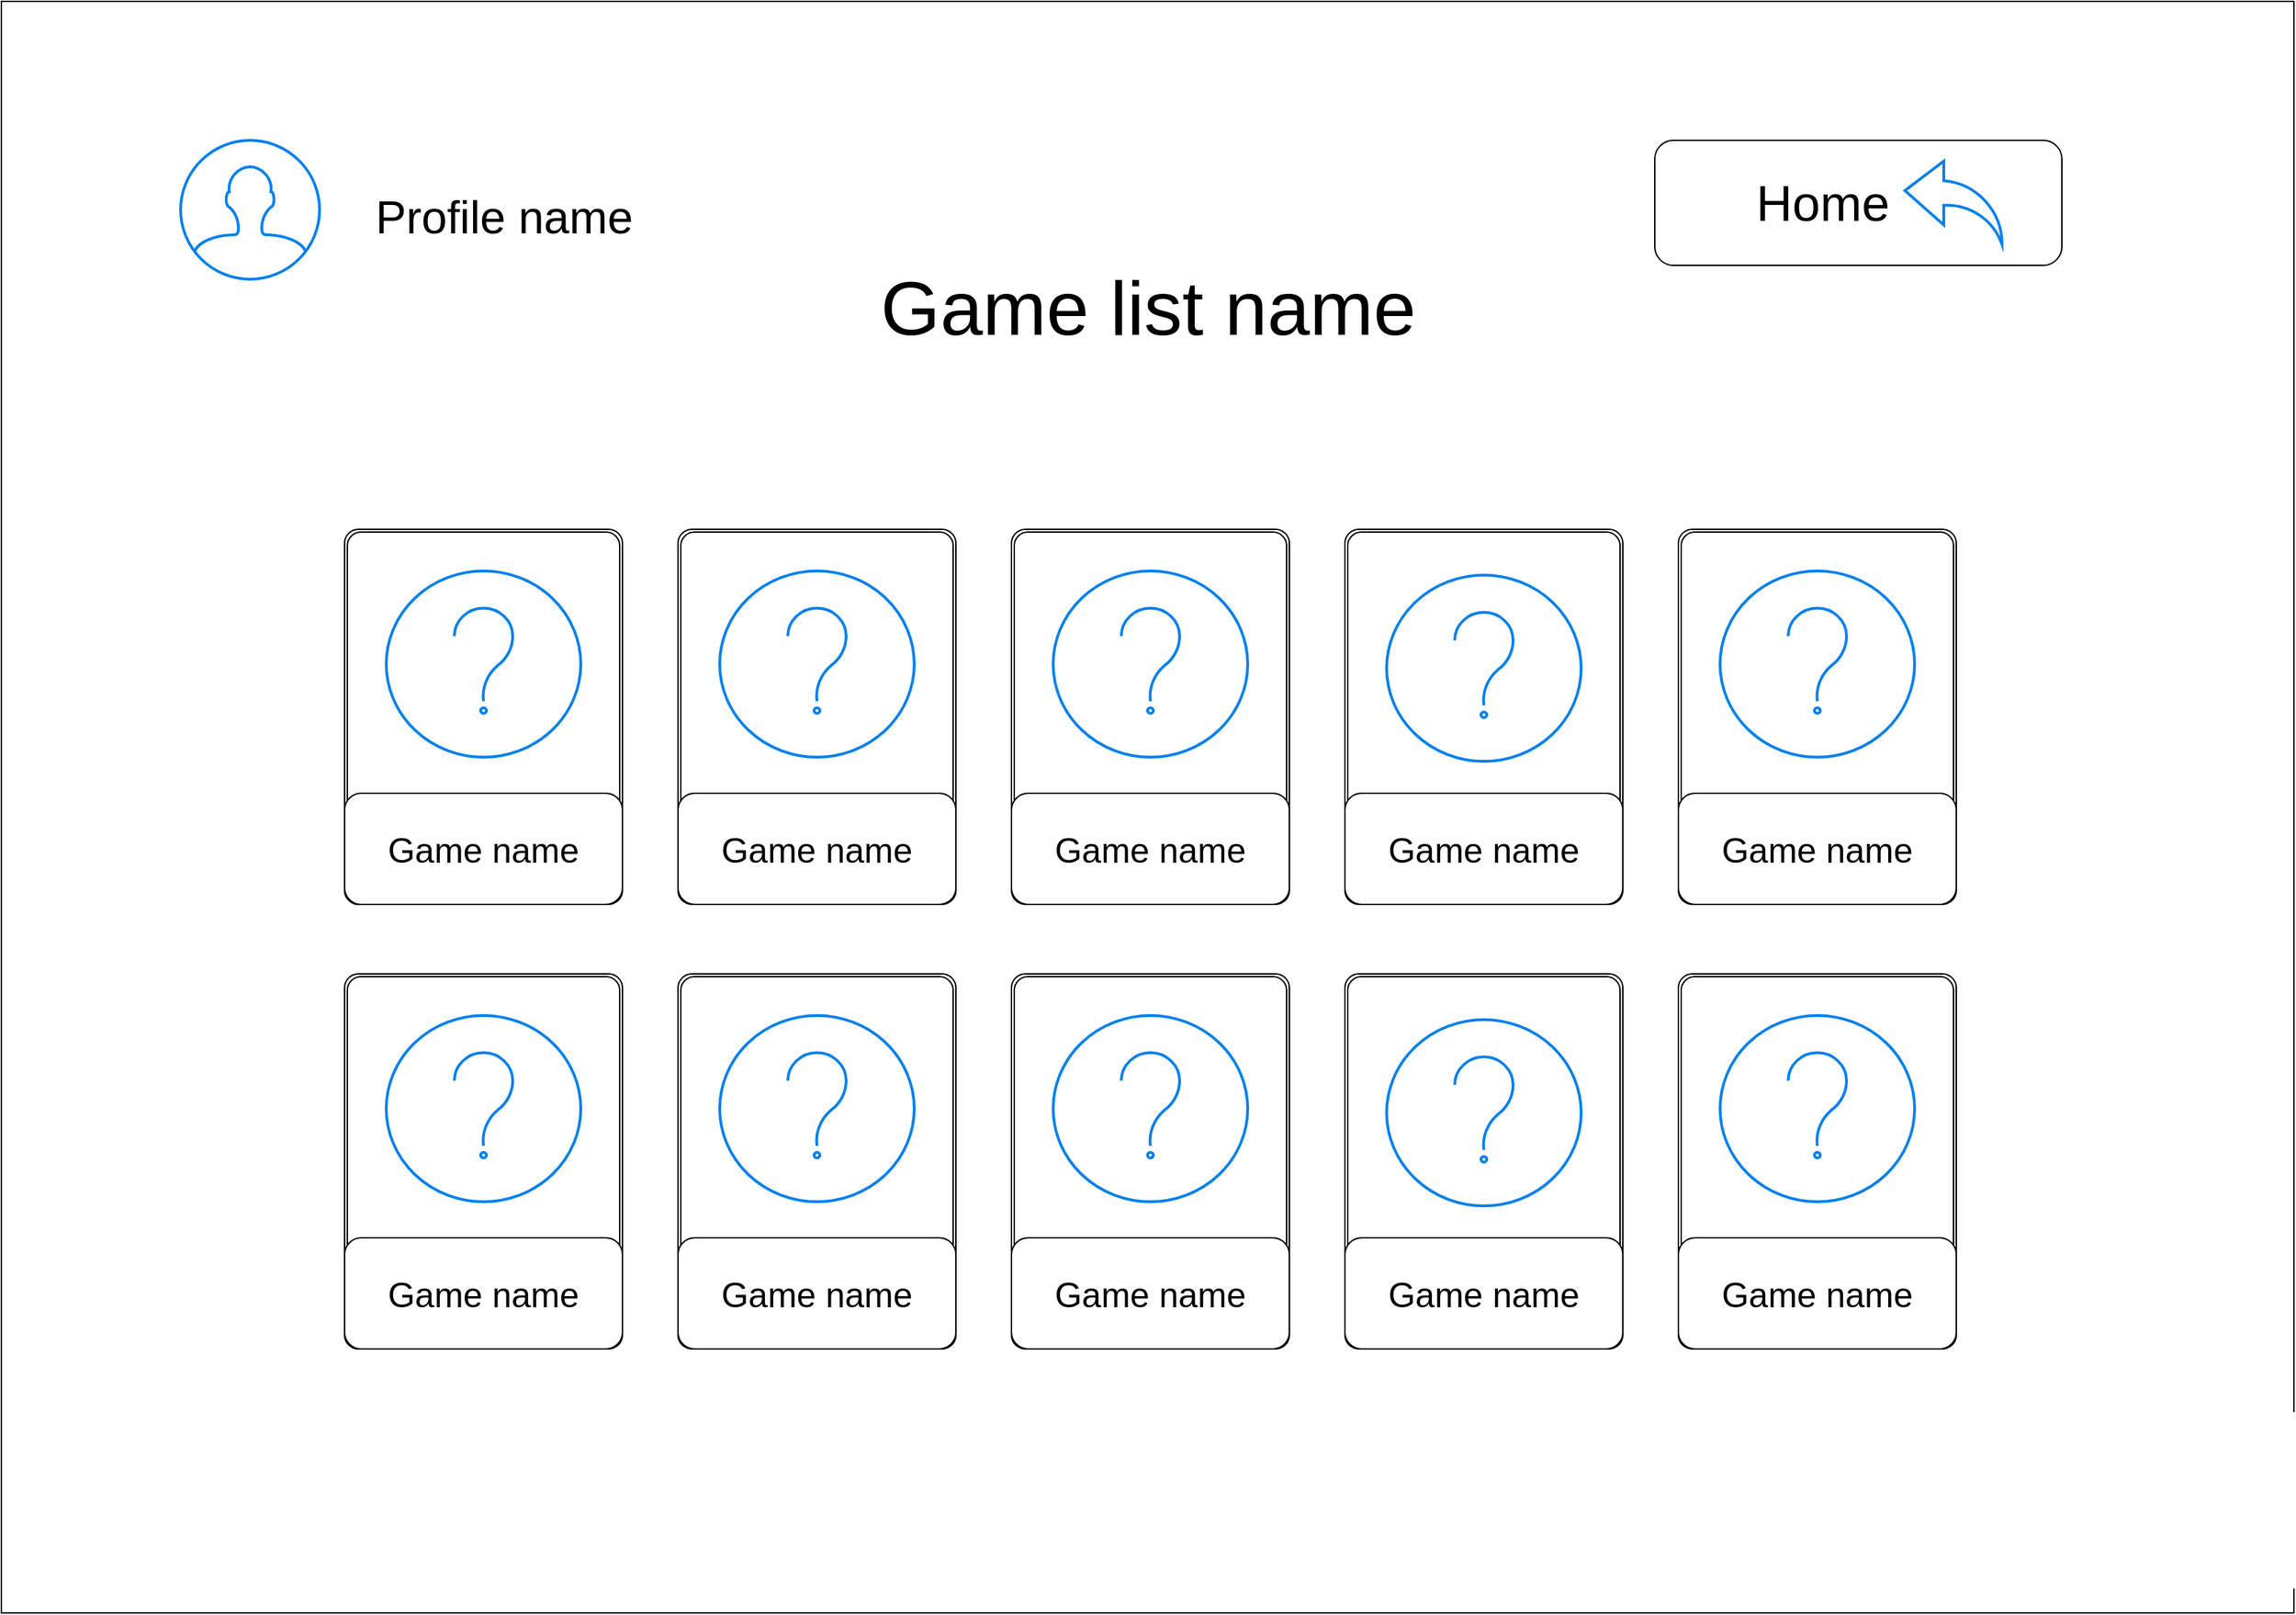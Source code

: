 <mxfile>
    <diagram id="487EdPXlh1Qo5EeYjcf-" name="Page-1">
        <mxGraphModel dx="1272" dy="708" grid="1" gridSize="10" guides="1" tooltips="1" connect="1" arrows="1" fold="1" page="1" pageScale="1" pageWidth="1654" pageHeight="1169" math="0" shadow="0">
            <root>
                <mxCell id="0"/>
                <mxCell id="1" parent="0"/>
                <mxCell id="3" value="" style="rounded=0;whiteSpace=wrap;html=1;" parent="1" vertex="1">
                    <mxGeometry width="1650" height="1160" as="geometry"/>
                </mxCell>
                <mxCell id="5" value="" style="shape=ext;double=1;rounded=1;whiteSpace=wrap;html=1;arcSize=5;" parent="1" vertex="1">
                    <mxGeometry x="247" y="380" width="200" height="270" as="geometry"/>
                </mxCell>
                <mxCell id="6" value="" style="shape=ext;double=1;rounded=1;whiteSpace=wrap;html=1;arcSize=5;" parent="1" vertex="1">
                    <mxGeometry x="487" y="380" width="200" height="270" as="geometry"/>
                </mxCell>
                <mxCell id="7" value="" style="shape=ext;double=1;rounded=1;whiteSpace=wrap;html=1;arcSize=5;" parent="1" vertex="1">
                    <mxGeometry x="727" y="380" width="200" height="270" as="geometry"/>
                </mxCell>
                <mxCell id="8" value="" style="shape=ext;double=1;rounded=1;whiteSpace=wrap;html=1;arcSize=5;" parent="1" vertex="1">
                    <mxGeometry x="967" y="380" width="200" height="270" as="geometry"/>
                </mxCell>
                <mxCell id="22" value="" style="html=1;verticalLabelPosition=bottom;align=center;labelBackgroundColor=#ffffff;verticalAlign=top;strokeWidth=2;strokeColor=#0080F0;shadow=0;dashed=0;shape=mxgraph.ios7.icons.help;fontSize=33;" parent="1" vertex="1">
                    <mxGeometry x="277" y="410" width="140" height="134" as="geometry"/>
                </mxCell>
                <mxCell id="23" value="" style="html=1;verticalLabelPosition=bottom;align=center;labelBackgroundColor=#ffffff;verticalAlign=top;strokeWidth=2;strokeColor=#0080F0;shadow=0;dashed=0;shape=mxgraph.ios7.icons.help;fontSize=33;" parent="1" vertex="1">
                    <mxGeometry x="517" y="410" width="140" height="134" as="geometry"/>
                </mxCell>
                <mxCell id="24" value="" style="html=1;verticalLabelPosition=bottom;align=center;labelBackgroundColor=#ffffff;verticalAlign=top;strokeWidth=2;strokeColor=#0080F0;shadow=0;dashed=0;shape=mxgraph.ios7.icons.help;fontSize=33;" parent="1" vertex="1">
                    <mxGeometry x="757" y="410" width="140" height="134" as="geometry"/>
                </mxCell>
                <mxCell id="25" value="" style="html=1;verticalLabelPosition=bottom;align=center;labelBackgroundColor=#ffffff;verticalAlign=top;strokeWidth=2;strokeColor=#0080F0;shadow=0;dashed=0;shape=mxgraph.ios7.icons.help;fontSize=33;" parent="1" vertex="1">
                    <mxGeometry x="997" y="413" width="140" height="134" as="geometry"/>
                </mxCell>
                <mxCell id="26" value="" style="shape=ext;double=1;rounded=1;whiteSpace=wrap;html=1;arcSize=5;" vertex="1" parent="1">
                    <mxGeometry x="247" y="700" width="200" height="270" as="geometry"/>
                </mxCell>
                <mxCell id="27" value="" style="shape=ext;double=1;rounded=1;whiteSpace=wrap;html=1;arcSize=5;" vertex="1" parent="1">
                    <mxGeometry x="487" y="700" width="200" height="270" as="geometry"/>
                </mxCell>
                <mxCell id="28" value="" style="shape=ext;double=1;rounded=1;whiteSpace=wrap;html=1;arcSize=5;" vertex="1" parent="1">
                    <mxGeometry x="727" y="700" width="200" height="270" as="geometry"/>
                </mxCell>
                <mxCell id="29" value="" style="shape=ext;double=1;rounded=1;whiteSpace=wrap;html=1;arcSize=5;" vertex="1" parent="1">
                    <mxGeometry x="967" y="700" width="200" height="270" as="geometry"/>
                </mxCell>
                <mxCell id="30" value="" style="html=1;verticalLabelPosition=bottom;align=center;labelBackgroundColor=#ffffff;verticalAlign=top;strokeWidth=2;strokeColor=#0080F0;shadow=0;dashed=0;shape=mxgraph.ios7.icons.help;fontSize=33;" vertex="1" parent="1">
                    <mxGeometry x="277" y="730" width="140" height="134" as="geometry"/>
                </mxCell>
                <mxCell id="31" value="" style="html=1;verticalLabelPosition=bottom;align=center;labelBackgroundColor=#ffffff;verticalAlign=top;strokeWidth=2;strokeColor=#0080F0;shadow=0;dashed=0;shape=mxgraph.ios7.icons.help;fontSize=33;" vertex="1" parent="1">
                    <mxGeometry x="517" y="730" width="140" height="134" as="geometry"/>
                </mxCell>
                <mxCell id="32" value="" style="html=1;verticalLabelPosition=bottom;align=center;labelBackgroundColor=#ffffff;verticalAlign=top;strokeWidth=2;strokeColor=#0080F0;shadow=0;dashed=0;shape=mxgraph.ios7.icons.help;fontSize=33;" vertex="1" parent="1">
                    <mxGeometry x="757" y="730" width="140" height="134" as="geometry"/>
                </mxCell>
                <mxCell id="33" value="" style="html=1;verticalLabelPosition=bottom;align=center;labelBackgroundColor=#ffffff;verticalAlign=top;strokeWidth=2;strokeColor=#0080F0;shadow=0;dashed=0;shape=mxgraph.ios7.icons.help;fontSize=33;" vertex="1" parent="1">
                    <mxGeometry x="997" y="733" width="140" height="134" as="geometry"/>
                </mxCell>
                <mxCell id="34" value="" style="shape=ext;double=1;rounded=1;whiteSpace=wrap;html=1;arcSize=5;" vertex="1" parent="1">
                    <mxGeometry x="1207" y="380" width="200" height="270" as="geometry"/>
                </mxCell>
                <mxCell id="36" value="" style="html=1;verticalLabelPosition=bottom;align=center;labelBackgroundColor=#ffffff;verticalAlign=top;strokeWidth=2;strokeColor=#0080F0;shadow=0;dashed=0;shape=mxgraph.ios7.icons.help;fontSize=33;" vertex="1" parent="1">
                    <mxGeometry x="1237" y="410" width="140" height="134" as="geometry"/>
                </mxCell>
                <mxCell id="38" value="" style="shape=ext;double=1;rounded=1;whiteSpace=wrap;html=1;arcSize=5;" vertex="1" parent="1">
                    <mxGeometry x="1207" y="700" width="200" height="270" as="geometry"/>
                </mxCell>
                <mxCell id="40" value="" style="html=1;verticalLabelPosition=bottom;align=center;labelBackgroundColor=#ffffff;verticalAlign=top;strokeWidth=2;strokeColor=#0080F0;shadow=0;dashed=0;shape=mxgraph.ios7.icons.help;fontSize=33;" vertex="1" parent="1">
                    <mxGeometry x="1237" y="730" width="140" height="134" as="geometry"/>
                </mxCell>
                <mxCell id="42" value="Home" style="rounded=1;whiteSpace=wrap;html=1;fontSize=36;align=center;spacingRight=51;" vertex="1" parent="1">
                    <mxGeometry x="1190" y="100" width="293" height="90" as="geometry"/>
                </mxCell>
                <mxCell id="43" value="Game list name" style="text;html=1;strokeColor=none;fillColor=none;align=center;verticalAlign=middle;whiteSpace=wrap;rounded=0;fontSize=55;" vertex="1" parent="1">
                    <mxGeometry x="533.5" y="140" width="583" height="160" as="geometry"/>
                </mxCell>
                <mxCell id="44" value="" style="html=1;verticalLabelPosition=bottom;align=center;labelBackgroundColor=#ffffff;verticalAlign=top;strokeWidth=2;strokeColor=#0080F0;shadow=0;dashed=0;shape=mxgraph.ios7.icons.user;" vertex="1" parent="1">
                    <mxGeometry x="129" y="100" width="100" height="100" as="geometry"/>
                </mxCell>
                <mxCell id="45" value="Profile name" style="text;html=1;strokeColor=none;fillColor=none;align=center;verticalAlign=middle;whiteSpace=wrap;rounded=0;fontSize=33;" vertex="1" parent="1">
                    <mxGeometry x="237" y="140" width="250" height="30" as="geometry"/>
                </mxCell>
                <mxCell id="46" value="" style="html=1;verticalLabelPosition=bottom;align=center;labelBackgroundColor=#ffffff;verticalAlign=top;strokeWidth=2;strokeColor=#0080F0;shadow=0;dashed=0;shape=mxgraph.ios7.icons.back;fontSize=55;" vertex="1" parent="1">
                    <mxGeometry x="1370" y="115" width="70" height="60" as="geometry"/>
                </mxCell>
                <mxCell id="47" value="Game name" style="rounded=1;whiteSpace=wrap;html=1;fontSize=25;" vertex="1" parent="1">
                    <mxGeometry x="247" y="570" width="200" height="80" as="geometry"/>
                </mxCell>
                <mxCell id="48" value="Game name" style="rounded=1;whiteSpace=wrap;html=1;fontSize=25;" vertex="1" parent="1">
                    <mxGeometry x="487" y="570" width="200" height="80" as="geometry"/>
                </mxCell>
                <mxCell id="49" value="Game name" style="rounded=1;whiteSpace=wrap;html=1;fontSize=25;" vertex="1" parent="1">
                    <mxGeometry x="727" y="570" width="200" height="80" as="geometry"/>
                </mxCell>
                <mxCell id="50" value="Game name" style="rounded=1;whiteSpace=wrap;html=1;fontSize=25;" vertex="1" parent="1">
                    <mxGeometry x="967" y="570" width="200" height="80" as="geometry"/>
                </mxCell>
                <mxCell id="51" value="Game name" style="rounded=1;whiteSpace=wrap;html=1;fontSize=25;" vertex="1" parent="1">
                    <mxGeometry x="1207" y="570" width="200" height="80" as="geometry"/>
                </mxCell>
                <mxCell id="52" value="Game name" style="rounded=1;whiteSpace=wrap;html=1;fontSize=25;" vertex="1" parent="1">
                    <mxGeometry x="247" y="890" width="200" height="80" as="geometry"/>
                </mxCell>
                <mxCell id="53" value="Game name" style="rounded=1;whiteSpace=wrap;html=1;fontSize=25;" vertex="1" parent="1">
                    <mxGeometry x="487" y="890" width="200" height="80" as="geometry"/>
                </mxCell>
                <mxCell id="54" value="Game name" style="rounded=1;whiteSpace=wrap;html=1;fontSize=25;" vertex="1" parent="1">
                    <mxGeometry x="727" y="890" width="200" height="80" as="geometry"/>
                </mxCell>
                <mxCell id="55" value="Game name" style="rounded=1;whiteSpace=wrap;html=1;fontSize=25;" vertex="1" parent="1">
                    <mxGeometry x="1207" y="890" width="200" height="80" as="geometry"/>
                </mxCell>
                <mxCell id="56" value="Game name" style="rounded=1;whiteSpace=wrap;html=1;fontSize=25;" vertex="1" parent="1">
                    <mxGeometry x="967" y="890" width="200" height="80" as="geometry"/>
                </mxCell>
            </root>
        </mxGraphModel>
    </diagram>
</mxfile>